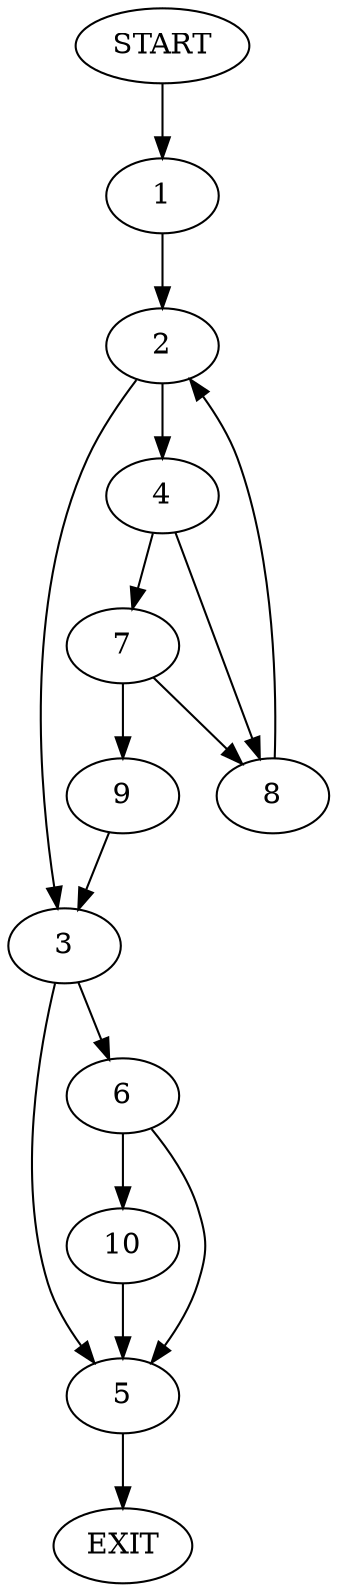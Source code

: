 digraph {
0 [label="START"]
11 [label="EXIT"]
0 -> 1
1 -> 2
2 -> 3
2 -> 4
3 -> 5
3 -> 6
4 -> 7
4 -> 8
8 -> 2
7 -> 9
7 -> 8
9 -> 3
6 -> 5
6 -> 10
5 -> 11
10 -> 5
}
